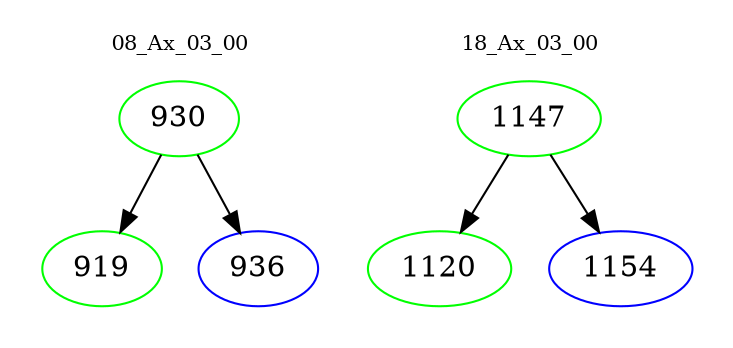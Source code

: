digraph{
subgraph cluster_0 {
color = white
label = "08_Ax_03_00";
fontsize=10;
T0_930 [label="930", color="green"]
T0_930 -> T0_919 [color="black"]
T0_919 [label="919", color="green"]
T0_930 -> T0_936 [color="black"]
T0_936 [label="936", color="blue"]
}
subgraph cluster_1 {
color = white
label = "18_Ax_03_00";
fontsize=10;
T1_1147 [label="1147", color="green"]
T1_1147 -> T1_1120 [color="black"]
T1_1120 [label="1120", color="green"]
T1_1147 -> T1_1154 [color="black"]
T1_1154 [label="1154", color="blue"]
}
}
